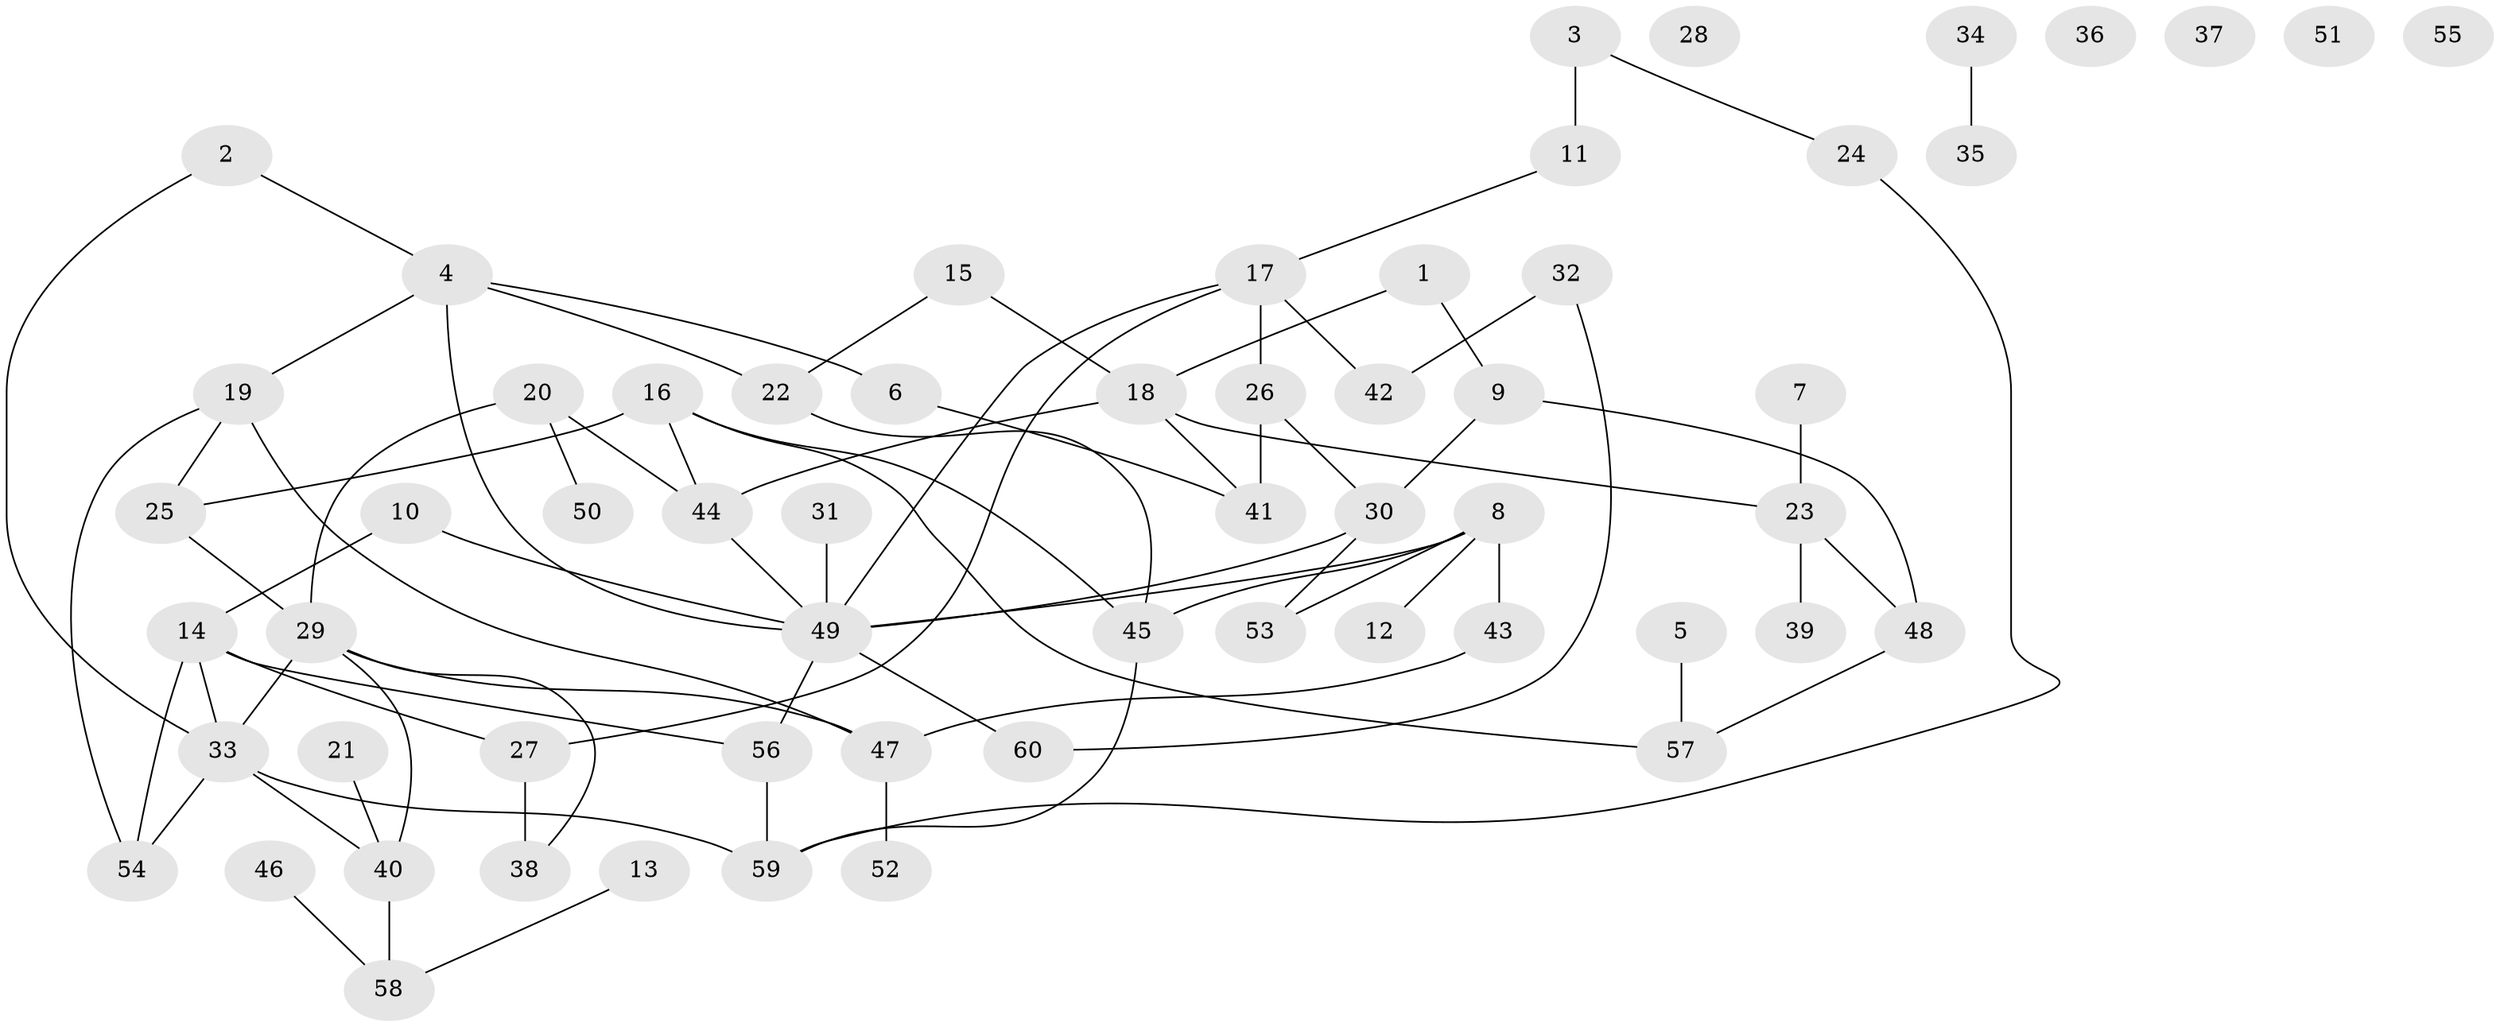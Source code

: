 // Generated by graph-tools (version 1.1) at 2025/33/03/09/25 02:33:52]
// undirected, 60 vertices, 79 edges
graph export_dot {
graph [start="1"]
  node [color=gray90,style=filled];
  1;
  2;
  3;
  4;
  5;
  6;
  7;
  8;
  9;
  10;
  11;
  12;
  13;
  14;
  15;
  16;
  17;
  18;
  19;
  20;
  21;
  22;
  23;
  24;
  25;
  26;
  27;
  28;
  29;
  30;
  31;
  32;
  33;
  34;
  35;
  36;
  37;
  38;
  39;
  40;
  41;
  42;
  43;
  44;
  45;
  46;
  47;
  48;
  49;
  50;
  51;
  52;
  53;
  54;
  55;
  56;
  57;
  58;
  59;
  60;
  1 -- 9;
  1 -- 18;
  2 -- 4;
  2 -- 33;
  3 -- 11;
  3 -- 24;
  4 -- 6;
  4 -- 19;
  4 -- 22;
  4 -- 49;
  5 -- 57;
  6 -- 41;
  7 -- 23;
  8 -- 12;
  8 -- 43;
  8 -- 45;
  8 -- 49;
  8 -- 53;
  9 -- 30;
  9 -- 48;
  10 -- 14;
  10 -- 49;
  11 -- 17;
  13 -- 58;
  14 -- 27;
  14 -- 33;
  14 -- 54;
  14 -- 56;
  15 -- 18;
  15 -- 22;
  16 -- 25;
  16 -- 44;
  16 -- 45;
  16 -- 57;
  17 -- 26;
  17 -- 27;
  17 -- 42;
  17 -- 49;
  18 -- 23;
  18 -- 41;
  18 -- 44;
  19 -- 25;
  19 -- 47;
  19 -- 54;
  20 -- 29;
  20 -- 44;
  20 -- 50;
  21 -- 40;
  22 -- 45;
  23 -- 39;
  23 -- 48;
  24 -- 59;
  25 -- 29;
  26 -- 30;
  26 -- 41;
  27 -- 38;
  29 -- 33;
  29 -- 38;
  29 -- 40;
  29 -- 47;
  30 -- 49;
  30 -- 53;
  31 -- 49;
  32 -- 42;
  32 -- 60;
  33 -- 40;
  33 -- 54;
  33 -- 59;
  34 -- 35;
  40 -- 58;
  43 -- 47;
  44 -- 49;
  45 -- 59;
  46 -- 58;
  47 -- 52;
  48 -- 57;
  49 -- 56;
  49 -- 60;
  56 -- 59;
}
